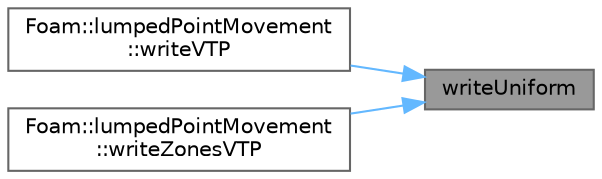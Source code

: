digraph "writeUniform"
{
 // LATEX_PDF_SIZE
  bgcolor="transparent";
  edge [fontname=Helvetica,fontsize=10,labelfontname=Helvetica,labelfontsize=10];
  node [fontname=Helvetica,fontsize=10,shape=box,height=0.2,width=0.4];
  rankdir="RL";
  Node1 [id="Node000001",label="writeUniform",height=0.2,width=0.4,color="gray40", fillcolor="grey60", style="filled", fontcolor="black",tooltip=" "];
  Node1 -> Node2 [id="edge1_Node000001_Node000002",dir="back",color="steelblue1",style="solid",tooltip=" "];
  Node2 [id="Node000002",label="Foam::lumpedPointMovement\l::writeVTP",height=0.2,width=0.4,color="grey40", fillcolor="white", style="filled",URL="$classFoam_1_1lumpedPointMovement.html#a90382379d83dcb38671e66dbe5cfd347",tooltip=" "];
  Node1 -> Node3 [id="edge2_Node000001_Node000003",dir="back",color="steelblue1",style="solid",tooltip=" "];
  Node3 [id="Node000003",label="Foam::lumpedPointMovement\l::writeZonesVTP",height=0.2,width=0.4,color="grey40", fillcolor="white", style="filled",URL="$classFoam_1_1lumpedPointMovement.html#ac82f619359a9710c9b9fc229e5f32e60",tooltip=" "];
}
